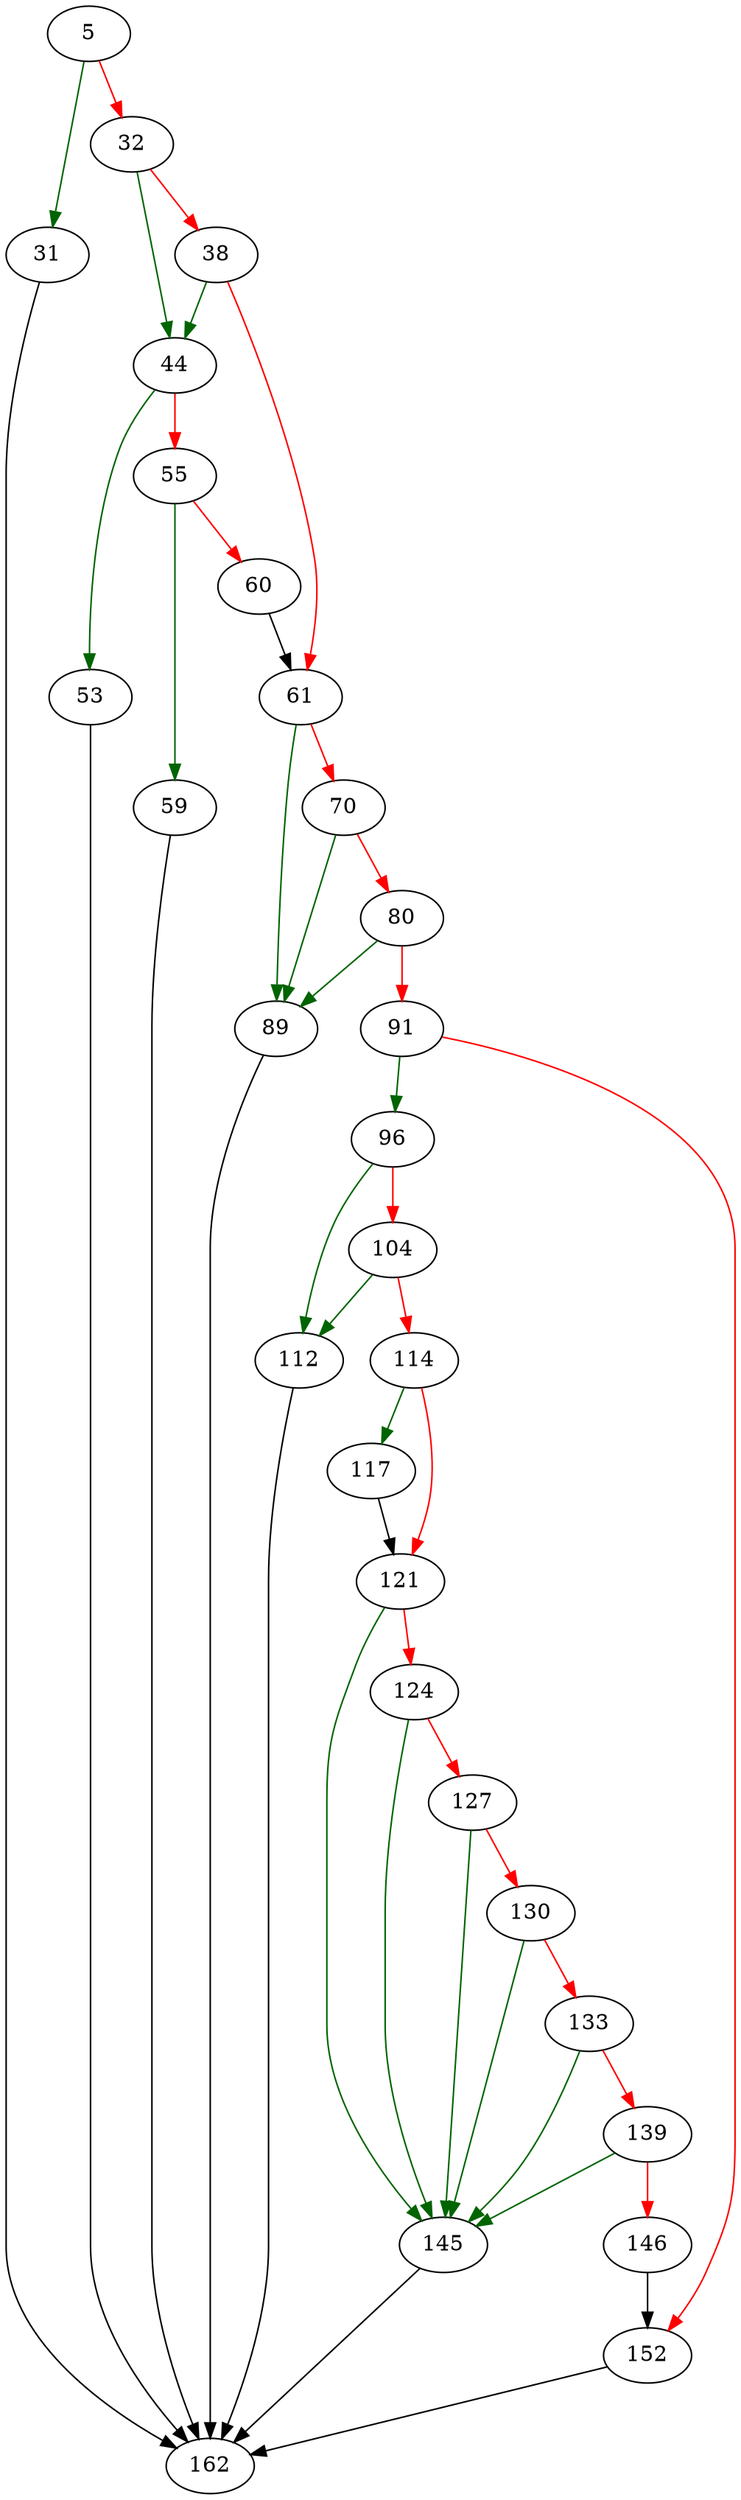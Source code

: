 strict digraph "readJournalHdr" {
	// Node definitions.
	5 [entry=true];
	31;
	32;
	162;
	44;
	38;
	61;
	53;
	55;
	59;
	60;
	89;
	70;
	80;
	91;
	96;
	152;
	112;
	104;
	114;
	117;
	121;
	145;
	124;
	127;
	130;
	133;
	139;
	146;

	// Edge definitions.
	5 -> 31 [
		color=darkgreen
		cond=true
	];
	5 -> 32 [
		color=red
		cond=false
	];
	31 -> 162;
	32 -> 44 [
		color=darkgreen
		cond=true
	];
	32 -> 38 [
		color=red
		cond=false
	];
	44 -> 53 [
		color=darkgreen
		cond=true
	];
	44 -> 55 [
		color=red
		cond=false
	];
	38 -> 44 [
		color=darkgreen
		cond=true
	];
	38 -> 61 [
		color=red
		cond=false
	];
	61 -> 89 [
		color=darkgreen
		cond=true
	];
	61 -> 70 [
		color=red
		cond=false
	];
	53 -> 162;
	55 -> 59 [
		color=darkgreen
		cond=true
	];
	55 -> 60 [
		color=red
		cond=false
	];
	59 -> 162;
	60 -> 61;
	89 -> 162;
	70 -> 89 [
		color=darkgreen
		cond=true
	];
	70 -> 80 [
		color=red
		cond=false
	];
	80 -> 89 [
		color=darkgreen
		cond=true
	];
	80 -> 91 [
		color=red
		cond=false
	];
	91 -> 96 [
		color=darkgreen
		cond=true
	];
	91 -> 152 [
		color=red
		cond=false
	];
	96 -> 112 [
		color=darkgreen
		cond=true
	];
	96 -> 104 [
		color=red
		cond=false
	];
	152 -> 162;
	112 -> 162;
	104 -> 112 [
		color=darkgreen
		cond=true
	];
	104 -> 114 [
		color=red
		cond=false
	];
	114 -> 117 [
		color=darkgreen
		cond=true
	];
	114 -> 121 [
		color=red
		cond=false
	];
	117 -> 121;
	121 -> 145 [
		color=darkgreen
		cond=true
	];
	121 -> 124 [
		color=red
		cond=false
	];
	145 -> 162;
	124 -> 145 [
		color=darkgreen
		cond=true
	];
	124 -> 127 [
		color=red
		cond=false
	];
	127 -> 145 [
		color=darkgreen
		cond=true
	];
	127 -> 130 [
		color=red
		cond=false
	];
	130 -> 145 [
		color=darkgreen
		cond=true
	];
	130 -> 133 [
		color=red
		cond=false
	];
	133 -> 145 [
		color=darkgreen
		cond=true
	];
	133 -> 139 [
		color=red
		cond=false
	];
	139 -> 145 [
		color=darkgreen
		cond=true
	];
	139 -> 146 [
		color=red
		cond=false
	];
	146 -> 152;
}